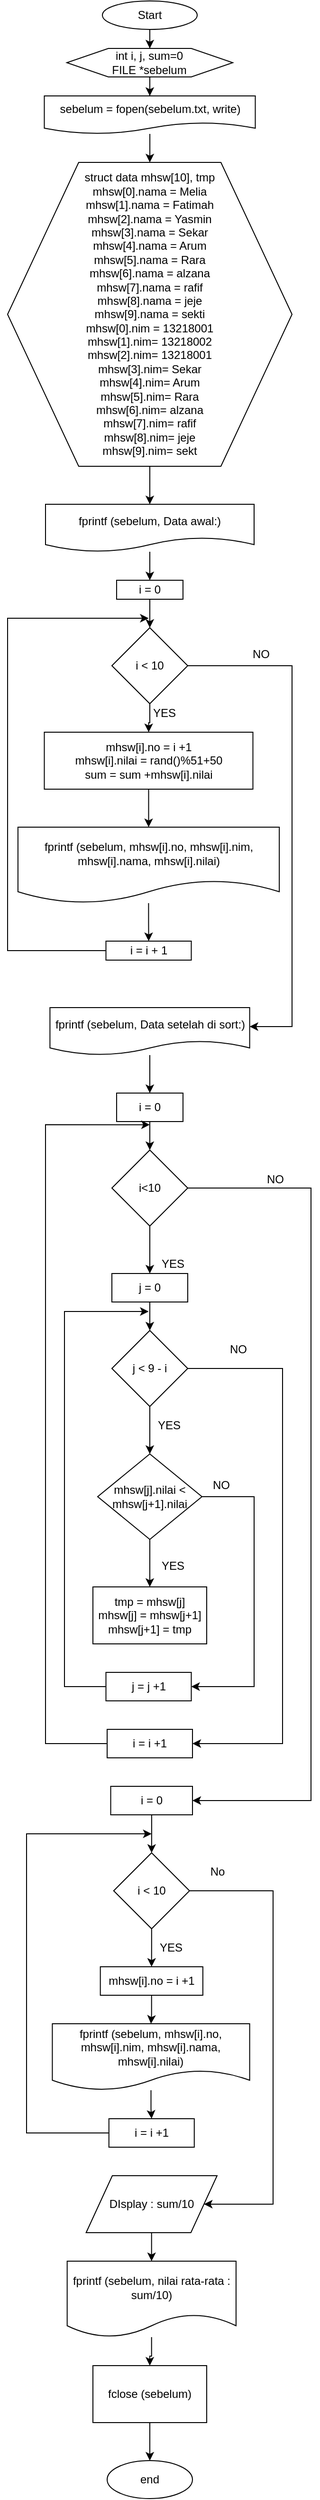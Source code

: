 <mxfile version="12.7.4" type="device" pages="2"><diagram id="sp9i7LDUxBhc_CpE5xOT" name="Page-1"><mxGraphModel dx="705" dy="652" grid="1" gridSize="10" guides="1" tooltips="1" connect="1" arrows="1" fold="1" page="1" pageScale="1" pageWidth="850" pageHeight="1100" math="0" shadow="0"><root><mxCell id="0"/><mxCell id="1" parent="0"/><mxCell id="ihMuBdXvAt3jfUCNdS7s-26" style="edgeStyle=orthogonalEdgeStyle;rounded=0;orthogonalLoop=1;jettySize=auto;html=1;entryX=0.5;entryY=0;entryDx=0;entryDy=0;" edge="1" parent="1" source="ihMuBdXvAt3jfUCNdS7s-27" target="ihMuBdXvAt3jfUCNdS7s-29"><mxGeometry relative="1" as="geometry"/></mxCell><mxCell id="ihMuBdXvAt3jfUCNdS7s-27" value="Start" style="ellipse;whiteSpace=wrap;html=1;" vertex="1" parent="1"><mxGeometry x="659.99" y="550" width="100" height="30" as="geometry"/></mxCell><mxCell id="ihMuBdXvAt3jfUCNdS7s-28" style="edgeStyle=orthogonalEdgeStyle;rounded=0;orthogonalLoop=1;jettySize=auto;html=1;entryX=0.5;entryY=0;entryDx=0;entryDy=0;" edge="1" parent="1" source="ihMuBdXvAt3jfUCNdS7s-29" target="ihMuBdXvAt3jfUCNdS7s-53"><mxGeometry relative="1" as="geometry"/></mxCell><mxCell id="ihMuBdXvAt3jfUCNdS7s-29" value="int i, j, sum=0&lt;br&gt;FILE *sebelum&lt;span style=&quot;white-space: normal&quot;&gt;&lt;br&gt;&lt;/span&gt;" style="shape=hexagon;perimeter=hexagonPerimeter2;whiteSpace=wrap;html=1;" vertex="1" parent="1"><mxGeometry x="622.49" y="600" width="175.01" height="30" as="geometry"/></mxCell><mxCell id="ihMuBdXvAt3jfUCNdS7s-52" style="edgeStyle=orthogonalEdgeStyle;rounded=0;orthogonalLoop=1;jettySize=auto;html=1;" edge="1" parent="1" source="ihMuBdXvAt3jfUCNdS7s-53" target="ihMuBdXvAt3jfUCNdS7s-55"><mxGeometry relative="1" as="geometry"/></mxCell><mxCell id="ihMuBdXvAt3jfUCNdS7s-53" value="&lt;span style=&quot;white-space: normal&quot;&gt;sebelum = fopen(sebelum.txt, write)&lt;/span&gt;" style="shape=document;whiteSpace=wrap;html=1;boundedLbl=1;" vertex="1" parent="1"><mxGeometry x="598.75" y="650" width="222.5" height="40" as="geometry"/></mxCell><mxCell id="ihMuBdXvAt3jfUCNdS7s-56" style="edgeStyle=orthogonalEdgeStyle;rounded=0;orthogonalLoop=1;jettySize=auto;html=1;" edge="1" parent="1" source="ihMuBdXvAt3jfUCNdS7s-55" target="ihMuBdXvAt3jfUCNdS7s-57"><mxGeometry relative="1" as="geometry"><mxPoint x="709.99" y="1090.0" as="targetPoint"/></mxGeometry></mxCell><mxCell id="ihMuBdXvAt3jfUCNdS7s-55" value="struct data mhsw[10], tmp&lt;br&gt;mhsw[0].nama = Melia&lt;br&gt;mhsw[1].nama = Fatimah&lt;br&gt;mhsw[2].nama = Yasmin&lt;br&gt;mhsw[3].nama = Sekar&lt;br&gt;mhsw[4].nama = Arum&lt;br&gt;mhsw[5].nama = Rara&lt;br&gt;mhsw[6].nama = alzana&lt;br&gt;mhsw[7].nama = rafif&lt;br&gt;mhsw[8].nama = jeje&lt;br&gt;mhsw[9].nama = sekti&lt;br&gt;mhsw[0].nim = 13218001&lt;br&gt;mhsw[1].nim= 13218002&lt;br&gt;mhsw[2].nim= 13218001&lt;br&gt;mhsw[3].nim= Sekar&lt;br&gt;mhsw[4].nim= Arum&lt;br&gt;mhsw[5].nim= Rara&lt;br&gt;mhsw[6].nim= alzana&lt;br&gt;mhsw[7].nim= rafif&lt;br&gt;mhsw[8].nim= jeje&lt;br&gt;mhsw[9].nim= sekt" style="shape=hexagon;perimeter=hexagonPerimeter2;whiteSpace=wrap;html=1;" vertex="1" parent="1"><mxGeometry x="559.99" y="720" width="300" height="320" as="geometry"/></mxCell><mxCell id="ihMuBdXvAt3jfUCNdS7s-58" style="edgeStyle=orthogonalEdgeStyle;rounded=0;orthogonalLoop=1;jettySize=auto;html=1;" edge="1" parent="1" source="ihMuBdXvAt3jfUCNdS7s-57" target="ihMuBdXvAt3jfUCNdS7s-59"><mxGeometry relative="1" as="geometry"><mxPoint x="709.995" y="1200.0" as="targetPoint"/></mxGeometry></mxCell><mxCell id="ihMuBdXvAt3jfUCNdS7s-57" value="fprintf (sebelum, Data awal:)" style="shape=document;whiteSpace=wrap;html=1;boundedLbl=1;" vertex="1" parent="1"><mxGeometry x="600" y="1080" width="219.99" height="50" as="geometry"/></mxCell><mxCell id="ihMuBdXvAt3jfUCNdS7s-60" style="edgeStyle=orthogonalEdgeStyle;rounded=0;orthogonalLoop=1;jettySize=auto;html=1;" edge="1" parent="1" source="ihMuBdXvAt3jfUCNdS7s-59" target="ihMuBdXvAt3jfUCNdS7s-61"><mxGeometry relative="1" as="geometry"><mxPoint x="709.985" y="1230.0" as="targetPoint"/></mxGeometry></mxCell><mxCell id="ihMuBdXvAt3jfUCNdS7s-59" value="i = 0" style="rounded=0;whiteSpace=wrap;html=1;" vertex="1" parent="1"><mxGeometry x="674.98" y="1160" width="70.01" height="20" as="geometry"/></mxCell><mxCell id="ihMuBdXvAt3jfUCNdS7s-62" style="edgeStyle=orthogonalEdgeStyle;rounded=0;orthogonalLoop=1;jettySize=auto;html=1;" edge="1" parent="1" source="ihMuBdXvAt3jfUCNdS7s-61" target="ihMuBdXvAt3jfUCNdS7s-64"><mxGeometry relative="1" as="geometry"><mxPoint x="709.995" y="1340.0" as="targetPoint"/></mxGeometry></mxCell><mxCell id="ihMuBdXvAt3jfUCNdS7s-70" style="edgeStyle=orthogonalEdgeStyle;rounded=0;orthogonalLoop=1;jettySize=auto;html=1;" edge="1" parent="1" source="ihMuBdXvAt3jfUCNdS7s-61" target="ihMuBdXvAt3jfUCNdS7s-73"><mxGeometry relative="1" as="geometry"><mxPoint x="768.75" y="1630" as="targetPoint"/><Array as="points"><mxPoint x="860" y="1250"/><mxPoint x="860" y="1630"/></Array></mxGeometry></mxCell><mxCell id="ihMuBdXvAt3jfUCNdS7s-61" value="i &amp;lt; 10" style="rhombus;whiteSpace=wrap;html=1;" vertex="1" parent="1"><mxGeometry x="669.995" y="1210.0" width="80" height="80" as="geometry"/></mxCell><mxCell id="ihMuBdXvAt3jfUCNdS7s-63" value="YES" style="text;html=1;align=center;verticalAlign=middle;resizable=0;points=[];autosize=1;" vertex="1" parent="1"><mxGeometry x="704.99" y="1290" width="40" height="20" as="geometry"/></mxCell><mxCell id="ihMuBdXvAt3jfUCNdS7s-65" style="edgeStyle=orthogonalEdgeStyle;rounded=0;orthogonalLoop=1;jettySize=auto;html=1;" edge="1" parent="1" source="ihMuBdXvAt3jfUCNdS7s-64" target="ihMuBdXvAt3jfUCNdS7s-66"><mxGeometry relative="1" as="geometry"><mxPoint x="708.75" y="1430" as="targetPoint"/><Array as="points"><mxPoint x="709" y="1420"/><mxPoint x="709" y="1420"/></Array></mxGeometry></mxCell><mxCell id="ihMuBdXvAt3jfUCNdS7s-64" value="mhsw[i].no = i +1&lt;br&gt;mhsw[i].nilai = rand()%51+50&lt;br&gt;sum = sum +mhsw[i].nilai" style="rounded=0;whiteSpace=wrap;html=1;" vertex="1" parent="1"><mxGeometry x="598.75" y="1320" width="220" height="60" as="geometry"/></mxCell><mxCell id="ihMuBdXvAt3jfUCNdS7s-67" style="edgeStyle=orthogonalEdgeStyle;rounded=0;orthogonalLoop=1;jettySize=auto;html=1;" edge="1" parent="1" source="ihMuBdXvAt3jfUCNdS7s-66" target="ihMuBdXvAt3jfUCNdS7s-68"><mxGeometry relative="1" as="geometry"><mxPoint x="708.75" y="1540" as="targetPoint"/></mxGeometry></mxCell><mxCell id="ihMuBdXvAt3jfUCNdS7s-66" value="fprintf (sebelum, mhsw[i].no, mhsw[i].nim, mhsw[i].nama, mhsw[i].nilai)" style="shape=document;whiteSpace=wrap;html=1;boundedLbl=1;" vertex="1" parent="1"><mxGeometry x="570.94" y="1420" width="275.62" height="80" as="geometry"/></mxCell><mxCell id="ihMuBdXvAt3jfUCNdS7s-69" style="edgeStyle=orthogonalEdgeStyle;rounded=0;orthogonalLoop=1;jettySize=auto;html=1;" edge="1" parent="1" source="ihMuBdXvAt3jfUCNdS7s-68"><mxGeometry relative="1" as="geometry"><mxPoint x="708.75" y="1200.0" as="targetPoint"/><Array as="points"><mxPoint x="560" y="1550"/><mxPoint x="560" y="1200"/></Array></mxGeometry></mxCell><mxCell id="ihMuBdXvAt3jfUCNdS7s-68" value="i = i + 1" style="rounded=0;whiteSpace=wrap;html=1;" vertex="1" parent="1"><mxGeometry x="663.75" y="1540" width="90" height="20" as="geometry"/></mxCell><mxCell id="ihMuBdXvAt3jfUCNdS7s-71" value="NO" style="text;html=1;align=center;verticalAlign=middle;resizable=0;points=[];autosize=1;" vertex="1" parent="1"><mxGeometry x="812" y="1228" width="30" height="20" as="geometry"/></mxCell><mxCell id="ihMuBdXvAt3jfUCNdS7s-74" style="edgeStyle=orthogonalEdgeStyle;rounded=0;orthogonalLoop=1;jettySize=auto;html=1;" edge="1" parent="1" source="ihMuBdXvAt3jfUCNdS7s-73" target="ihMuBdXvAt3jfUCNdS7s-75"><mxGeometry relative="1" as="geometry"><mxPoint x="710.005" y="1710" as="targetPoint"/></mxGeometry></mxCell><mxCell id="ihMuBdXvAt3jfUCNdS7s-73" value="fprintf (sebelum, Data setelah di sort:)" style="shape=document;whiteSpace=wrap;html=1;boundedLbl=1;" vertex="1" parent="1"><mxGeometry x="604.69" y="1610" width="210.63" height="50" as="geometry"/></mxCell><mxCell id="ihMuBdXvAt3jfUCNdS7s-76" style="edgeStyle=orthogonalEdgeStyle;rounded=0;orthogonalLoop=1;jettySize=auto;html=1;" edge="1" parent="1" source="ihMuBdXvAt3jfUCNdS7s-75" target="ihMuBdXvAt3jfUCNdS7s-77"><mxGeometry relative="1" as="geometry"><mxPoint x="710" y="1770" as="targetPoint"/></mxGeometry></mxCell><mxCell id="ihMuBdXvAt3jfUCNdS7s-75" value="i = 0" style="rounded=0;whiteSpace=wrap;html=1;" vertex="1" parent="1"><mxGeometry x="675" y="1700" width="70" height="30" as="geometry"/></mxCell><mxCell id="ihMuBdXvAt3jfUCNdS7s-78" style="edgeStyle=orthogonalEdgeStyle;rounded=0;orthogonalLoop=1;jettySize=auto;html=1;" edge="1" parent="1" source="ihMuBdXvAt3jfUCNdS7s-77" target="ihMuBdXvAt3jfUCNdS7s-80"><mxGeometry relative="1" as="geometry"><mxPoint x="710" y="1920" as="targetPoint"/></mxGeometry></mxCell><mxCell id="ihMuBdXvAt3jfUCNdS7s-98" style="edgeStyle=orthogonalEdgeStyle;rounded=0;orthogonalLoop=1;jettySize=auto;html=1;entryX=1;entryY=0.5;entryDx=0;entryDy=0;" edge="1" parent="1" source="ihMuBdXvAt3jfUCNdS7s-77" target="ihMuBdXvAt3jfUCNdS7s-97"><mxGeometry relative="1" as="geometry"><Array as="points"><mxPoint x="880" y="1800"/><mxPoint x="880" y="2445"/></Array></mxGeometry></mxCell><mxCell id="ihMuBdXvAt3jfUCNdS7s-77" value="i&amp;lt;10" style="rhombus;whiteSpace=wrap;html=1;" vertex="1" parent="1"><mxGeometry x="670" y="1760" width="80" height="80" as="geometry"/></mxCell><mxCell id="ihMuBdXvAt3jfUCNdS7s-79" value="YES" style="text;html=1;align=center;verticalAlign=middle;resizable=0;points=[];autosize=1;" vertex="1" parent="1"><mxGeometry x="713.75" y="1870" width="40" height="20" as="geometry"/></mxCell><mxCell id="ihMuBdXvAt3jfUCNdS7s-81" style="edgeStyle=orthogonalEdgeStyle;rounded=0;orthogonalLoop=1;jettySize=auto;html=1;" edge="1" parent="1" source="ihMuBdXvAt3jfUCNdS7s-80" target="ihMuBdXvAt3jfUCNdS7s-82"><mxGeometry relative="1" as="geometry"><mxPoint x="710" y="1970" as="targetPoint"/></mxGeometry></mxCell><mxCell id="ihMuBdXvAt3jfUCNdS7s-80" value="j = 0" style="rounded=0;whiteSpace=wrap;html=1;" vertex="1" parent="1"><mxGeometry x="670" y="1890" width="80" height="30" as="geometry"/></mxCell><mxCell id="ihMuBdXvAt3jfUCNdS7s-83" style="edgeStyle=orthogonalEdgeStyle;rounded=0;orthogonalLoop=1;jettySize=auto;html=1;" edge="1" parent="1" source="ihMuBdXvAt3jfUCNdS7s-82" target="ihMuBdXvAt3jfUCNdS7s-85"><mxGeometry relative="1" as="geometry"><mxPoint x="710" y="2080" as="targetPoint"/></mxGeometry></mxCell><mxCell id="ihMuBdXvAt3jfUCNdS7s-94" style="edgeStyle=orthogonalEdgeStyle;rounded=0;orthogonalLoop=1;jettySize=auto;html=1;entryX=1;entryY=0.5;entryDx=0;entryDy=0;" edge="1" parent="1" source="ihMuBdXvAt3jfUCNdS7s-82" target="ihMuBdXvAt3jfUCNdS7s-93"><mxGeometry relative="1" as="geometry"><Array as="points"><mxPoint x="850" y="1990"/><mxPoint x="850" y="2385"/></Array></mxGeometry></mxCell><mxCell id="ihMuBdXvAt3jfUCNdS7s-82" value="j &amp;lt; 9 - i" style="rhombus;whiteSpace=wrap;html=1;" vertex="1" parent="1"><mxGeometry x="670" y="1950" width="80" height="80" as="geometry"/></mxCell><mxCell id="ihMuBdXvAt3jfUCNdS7s-84" value="YES" style="text;html=1;align=center;verticalAlign=middle;resizable=0;points=[];autosize=1;" vertex="1" parent="1"><mxGeometry x="710" y="2040" width="40" height="20" as="geometry"/></mxCell><mxCell id="ihMuBdXvAt3jfUCNdS7s-86" style="edgeStyle=orthogonalEdgeStyle;rounded=0;orthogonalLoop=1;jettySize=auto;html=1;" edge="1" parent="1" source="ihMuBdXvAt3jfUCNdS7s-85" target="ihMuBdXvAt3jfUCNdS7s-88"><mxGeometry relative="1" as="geometry"><mxPoint x="710" y="2230" as="targetPoint"/></mxGeometry></mxCell><mxCell id="ihMuBdXvAt3jfUCNdS7s-90" style="edgeStyle=orthogonalEdgeStyle;rounded=0;orthogonalLoop=1;jettySize=auto;html=1;" edge="1" parent="1" source="ihMuBdXvAt3jfUCNdS7s-85" target="ihMuBdXvAt3jfUCNdS7s-89"><mxGeometry relative="1" as="geometry"><Array as="points"><mxPoint x="820" y="2125"/><mxPoint x="820" y="2325"/></Array></mxGeometry></mxCell><mxCell id="ihMuBdXvAt3jfUCNdS7s-85" value="mhsw[j].nilai &amp;lt; mhsw[j+1].nilai" style="rhombus;whiteSpace=wrap;html=1;" vertex="1" parent="1"><mxGeometry x="655" y="2080" width="110" height="90" as="geometry"/></mxCell><mxCell id="ihMuBdXvAt3jfUCNdS7s-87" value="YES" style="text;html=1;align=center;verticalAlign=middle;resizable=0;points=[];autosize=1;" vertex="1" parent="1"><mxGeometry x="713.75" y="2188" width="40" height="20" as="geometry"/></mxCell><mxCell id="ihMuBdXvAt3jfUCNdS7s-88" value="tmp = mhsw[j]&lt;br&gt;mhsw[j] = mhsw[j+1]&lt;br&gt;mhsw[j+1] = tmp" style="rounded=0;whiteSpace=wrap;html=1;" vertex="1" parent="1"><mxGeometry x="650" y="2220" width="120" height="60" as="geometry"/></mxCell><mxCell id="ihMuBdXvAt3jfUCNdS7s-92" style="edgeStyle=orthogonalEdgeStyle;rounded=0;orthogonalLoop=1;jettySize=auto;html=1;" edge="1" parent="1" source="ihMuBdXvAt3jfUCNdS7s-89"><mxGeometry relative="1" as="geometry"><mxPoint x="708.75" y="1930" as="targetPoint"/><Array as="points"><mxPoint x="620" y="2325"/><mxPoint x="620" y="1930"/></Array></mxGeometry></mxCell><mxCell id="ihMuBdXvAt3jfUCNdS7s-89" value="j = j +1" style="rounded=0;whiteSpace=wrap;html=1;" vertex="1" parent="1"><mxGeometry x="663.75" y="2310" width="90" height="30" as="geometry"/></mxCell><mxCell id="ihMuBdXvAt3jfUCNdS7s-91" value="NO" style="text;html=1;align=center;verticalAlign=middle;resizable=0;points=[];autosize=1;" vertex="1" parent="1"><mxGeometry x="770" y="2103" width="30" height="20" as="geometry"/></mxCell><mxCell id="ihMuBdXvAt3jfUCNdS7s-96" style="edgeStyle=orthogonalEdgeStyle;rounded=0;orthogonalLoop=1;jettySize=auto;html=1;" edge="1" parent="1" source="ihMuBdXvAt3jfUCNdS7s-93"><mxGeometry relative="1" as="geometry"><mxPoint x="710" y="1733.333" as="targetPoint"/><Array as="points"><mxPoint x="600" y="2385"/><mxPoint x="600" y="1733"/></Array></mxGeometry></mxCell><mxCell id="ihMuBdXvAt3jfUCNdS7s-93" value="i = i +1" style="rounded=0;whiteSpace=wrap;html=1;" vertex="1" parent="1"><mxGeometry x="665" y="2370" width="90.01" height="30" as="geometry"/></mxCell><mxCell id="ihMuBdXvAt3jfUCNdS7s-95" value="NO" style="text;html=1;align=center;verticalAlign=middle;resizable=0;points=[];autosize=1;" vertex="1" parent="1"><mxGeometry x="788" y="1960" width="30" height="20" as="geometry"/></mxCell><mxCell id="ihMuBdXvAt3jfUCNdS7s-100" style="edgeStyle=orthogonalEdgeStyle;rounded=0;orthogonalLoop=1;jettySize=auto;html=1;" edge="1" parent="1" source="ihMuBdXvAt3jfUCNdS7s-97" target="ihMuBdXvAt3jfUCNdS7s-101"><mxGeometry relative="1" as="geometry"><mxPoint x="711.885" y="2510" as="targetPoint"/></mxGeometry></mxCell><mxCell id="ihMuBdXvAt3jfUCNdS7s-97" value="i = 0" style="rounded=0;whiteSpace=wrap;html=1;" vertex="1" parent="1"><mxGeometry x="668.76" y="2430" width="86.25" height="30" as="geometry"/></mxCell><mxCell id="ihMuBdXvAt3jfUCNdS7s-99" value="NO" style="text;html=1;align=center;verticalAlign=middle;resizable=0;points=[];autosize=1;" vertex="1" parent="1"><mxGeometry x="827" y="1781" width="30" height="20" as="geometry"/></mxCell><mxCell id="ihMuBdXvAt3jfUCNdS7s-102" style="edgeStyle=orthogonalEdgeStyle;rounded=0;orthogonalLoop=1;jettySize=auto;html=1;" edge="1" parent="1" source="ihMuBdXvAt3jfUCNdS7s-101" target="ihMuBdXvAt3jfUCNdS7s-112"><mxGeometry relative="1" as="geometry"><mxPoint x="820" y="2540" as="targetPoint"/><Array as="points"><mxPoint x="840" y="2540"/><mxPoint x="840" y="2870"/></Array></mxGeometry></mxCell><mxCell id="ihMuBdXvAt3jfUCNdS7s-103" style="edgeStyle=orthogonalEdgeStyle;rounded=0;orthogonalLoop=1;jettySize=auto;html=1;" edge="1" parent="1" source="ihMuBdXvAt3jfUCNdS7s-101" target="ihMuBdXvAt3jfUCNdS7s-105"><mxGeometry relative="1" as="geometry"><mxPoint x="711.885" y="2630" as="targetPoint"/></mxGeometry></mxCell><mxCell id="ihMuBdXvAt3jfUCNdS7s-101" value="i &amp;lt; 10" style="rhombus;whiteSpace=wrap;html=1;" vertex="1" parent="1"><mxGeometry x="671.885" y="2500" width="80" height="80" as="geometry"/></mxCell><mxCell id="ihMuBdXvAt3jfUCNdS7s-104" value="YES" style="text;html=1;align=center;verticalAlign=middle;resizable=0;points=[];autosize=1;" vertex="1" parent="1"><mxGeometry x="711.89" y="2590" width="40" height="20" as="geometry"/></mxCell><mxCell id="ihMuBdXvAt3jfUCNdS7s-106" style="edgeStyle=orthogonalEdgeStyle;rounded=0;orthogonalLoop=1;jettySize=auto;html=1;" edge="1" parent="1" source="ihMuBdXvAt3jfUCNdS7s-105" target="ihMuBdXvAt3jfUCNdS7s-107"><mxGeometry relative="1" as="geometry"><mxPoint x="711.89" y="2690" as="targetPoint"/></mxGeometry></mxCell><mxCell id="ihMuBdXvAt3jfUCNdS7s-105" value="mhsw[i].no = i +1" style="rounded=0;whiteSpace=wrap;html=1;" vertex="1" parent="1"><mxGeometry x="657.83" y="2620" width="108.12" height="30" as="geometry"/></mxCell><mxCell id="ihMuBdXvAt3jfUCNdS7s-108" style="edgeStyle=orthogonalEdgeStyle;rounded=0;orthogonalLoop=1;jettySize=auto;html=1;" edge="1" parent="1" source="ihMuBdXvAt3jfUCNdS7s-107" target="ihMuBdXvAt3jfUCNdS7s-109"><mxGeometry relative="1" as="geometry"><mxPoint x="711.265" y="2790" as="targetPoint"/></mxGeometry></mxCell><mxCell id="ihMuBdXvAt3jfUCNdS7s-107" value="fprintf (sebelum, mhsw[i].no, mhsw[i].nim, mhsw[i].nama, mhsw[i].nilai)" style="shape=document;whiteSpace=wrap;html=1;boundedLbl=1;" vertex="1" parent="1"><mxGeometry x="607.21" y="2680" width="208.11" height="70" as="geometry"/></mxCell><mxCell id="ihMuBdXvAt3jfUCNdS7s-110" style="edgeStyle=orthogonalEdgeStyle;rounded=0;orthogonalLoop=1;jettySize=auto;html=1;" edge="1" parent="1" source="ihMuBdXvAt3jfUCNdS7s-109"><mxGeometry relative="1" as="geometry"><mxPoint x="711.885" y="2480" as="targetPoint"/><Array as="points"><mxPoint x="580" y="2795"/><mxPoint x="580" y="2480"/></Array></mxGeometry></mxCell><mxCell id="ihMuBdXvAt3jfUCNdS7s-109" value="i = i +1" style="rounded=0;whiteSpace=wrap;html=1;" vertex="1" parent="1"><mxGeometry x="666.88" y="2780" width="90.01" height="30" as="geometry"/></mxCell><mxCell id="ihMuBdXvAt3jfUCNdS7s-111" value="No" style="text;html=1;align=center;verticalAlign=middle;resizable=0;points=[];autosize=1;" vertex="1" parent="1"><mxGeometry x="765.95" y="2510" width="30" height="20" as="geometry"/></mxCell><mxCell id="ihMuBdXvAt3jfUCNdS7s-113" style="edgeStyle=orthogonalEdgeStyle;rounded=0;orthogonalLoop=1;jettySize=auto;html=1;" edge="1" parent="1" source="ihMuBdXvAt3jfUCNdS7s-112" target="ihMuBdXvAt3jfUCNdS7s-114"><mxGeometry relative="1" as="geometry"><mxPoint x="711.895" y="2940" as="targetPoint"/></mxGeometry></mxCell><mxCell id="ihMuBdXvAt3jfUCNdS7s-112" value="DIsplay : sum/10" style="shape=parallelogram;perimeter=parallelogramPerimeter;whiteSpace=wrap;html=1;" vertex="1" parent="1"><mxGeometry x="642.84" y="2840" width="138.11" height="60" as="geometry"/></mxCell><mxCell id="ihMuBdXvAt3jfUCNdS7s-115" style="edgeStyle=orthogonalEdgeStyle;rounded=0;orthogonalLoop=1;jettySize=auto;html=1;" edge="1" parent="1" source="ihMuBdXvAt3jfUCNdS7s-114" target="ihMuBdXvAt3jfUCNdS7s-116"><mxGeometry relative="1" as="geometry"><mxPoint x="711.895" y="3050" as="targetPoint"/></mxGeometry></mxCell><mxCell id="ihMuBdXvAt3jfUCNdS7s-114" value="fprintf (sebelum, nilai rata-rata : sum/10)" style="shape=document;whiteSpace=wrap;html=1;boundedLbl=1;" vertex="1" parent="1"><mxGeometry x="622.84" y="2930" width="178.11" height="80" as="geometry"/></mxCell><mxCell id="ihMuBdXvAt3jfUCNdS7s-117" style="edgeStyle=orthogonalEdgeStyle;rounded=0;orthogonalLoop=1;jettySize=auto;html=1;" edge="1" parent="1" source="ihMuBdXvAt3jfUCNdS7s-116" target="ihMuBdXvAt3jfUCNdS7s-118"><mxGeometry relative="1" as="geometry"><mxPoint x="710.005" y="3150" as="targetPoint"/></mxGeometry></mxCell><mxCell id="ihMuBdXvAt3jfUCNdS7s-116" value="fclose (sebelum)" style="rounded=0;whiteSpace=wrap;html=1;" vertex="1" parent="1"><mxGeometry x="650.005" y="3040" width="120" height="60" as="geometry"/></mxCell><mxCell id="ihMuBdXvAt3jfUCNdS7s-118" value="end" style="ellipse;whiteSpace=wrap;html=1;" vertex="1" parent="1"><mxGeometry x="665.01" y="3140" width="89.99" height="40" as="geometry"/></mxCell></root></mxGraphModel></diagram><diagram id="I46y9P-_aeIfNqJFcr4X" name="Page-2"><mxGraphModel dx="423" dy="391" grid="1" gridSize="10" guides="1" tooltips="1" connect="1" arrows="1" fold="1" page="1" pageScale="1" pageWidth="850" pageHeight="1100" math="0" shadow="0"><root><mxCell id="hPuh-H2AdrEOqn_TVV3a-0"/><mxCell id="hPuh-H2AdrEOqn_TVV3a-1" parent="hPuh-H2AdrEOqn_TVV3a-0"/></root></mxGraphModel></diagram></mxfile>